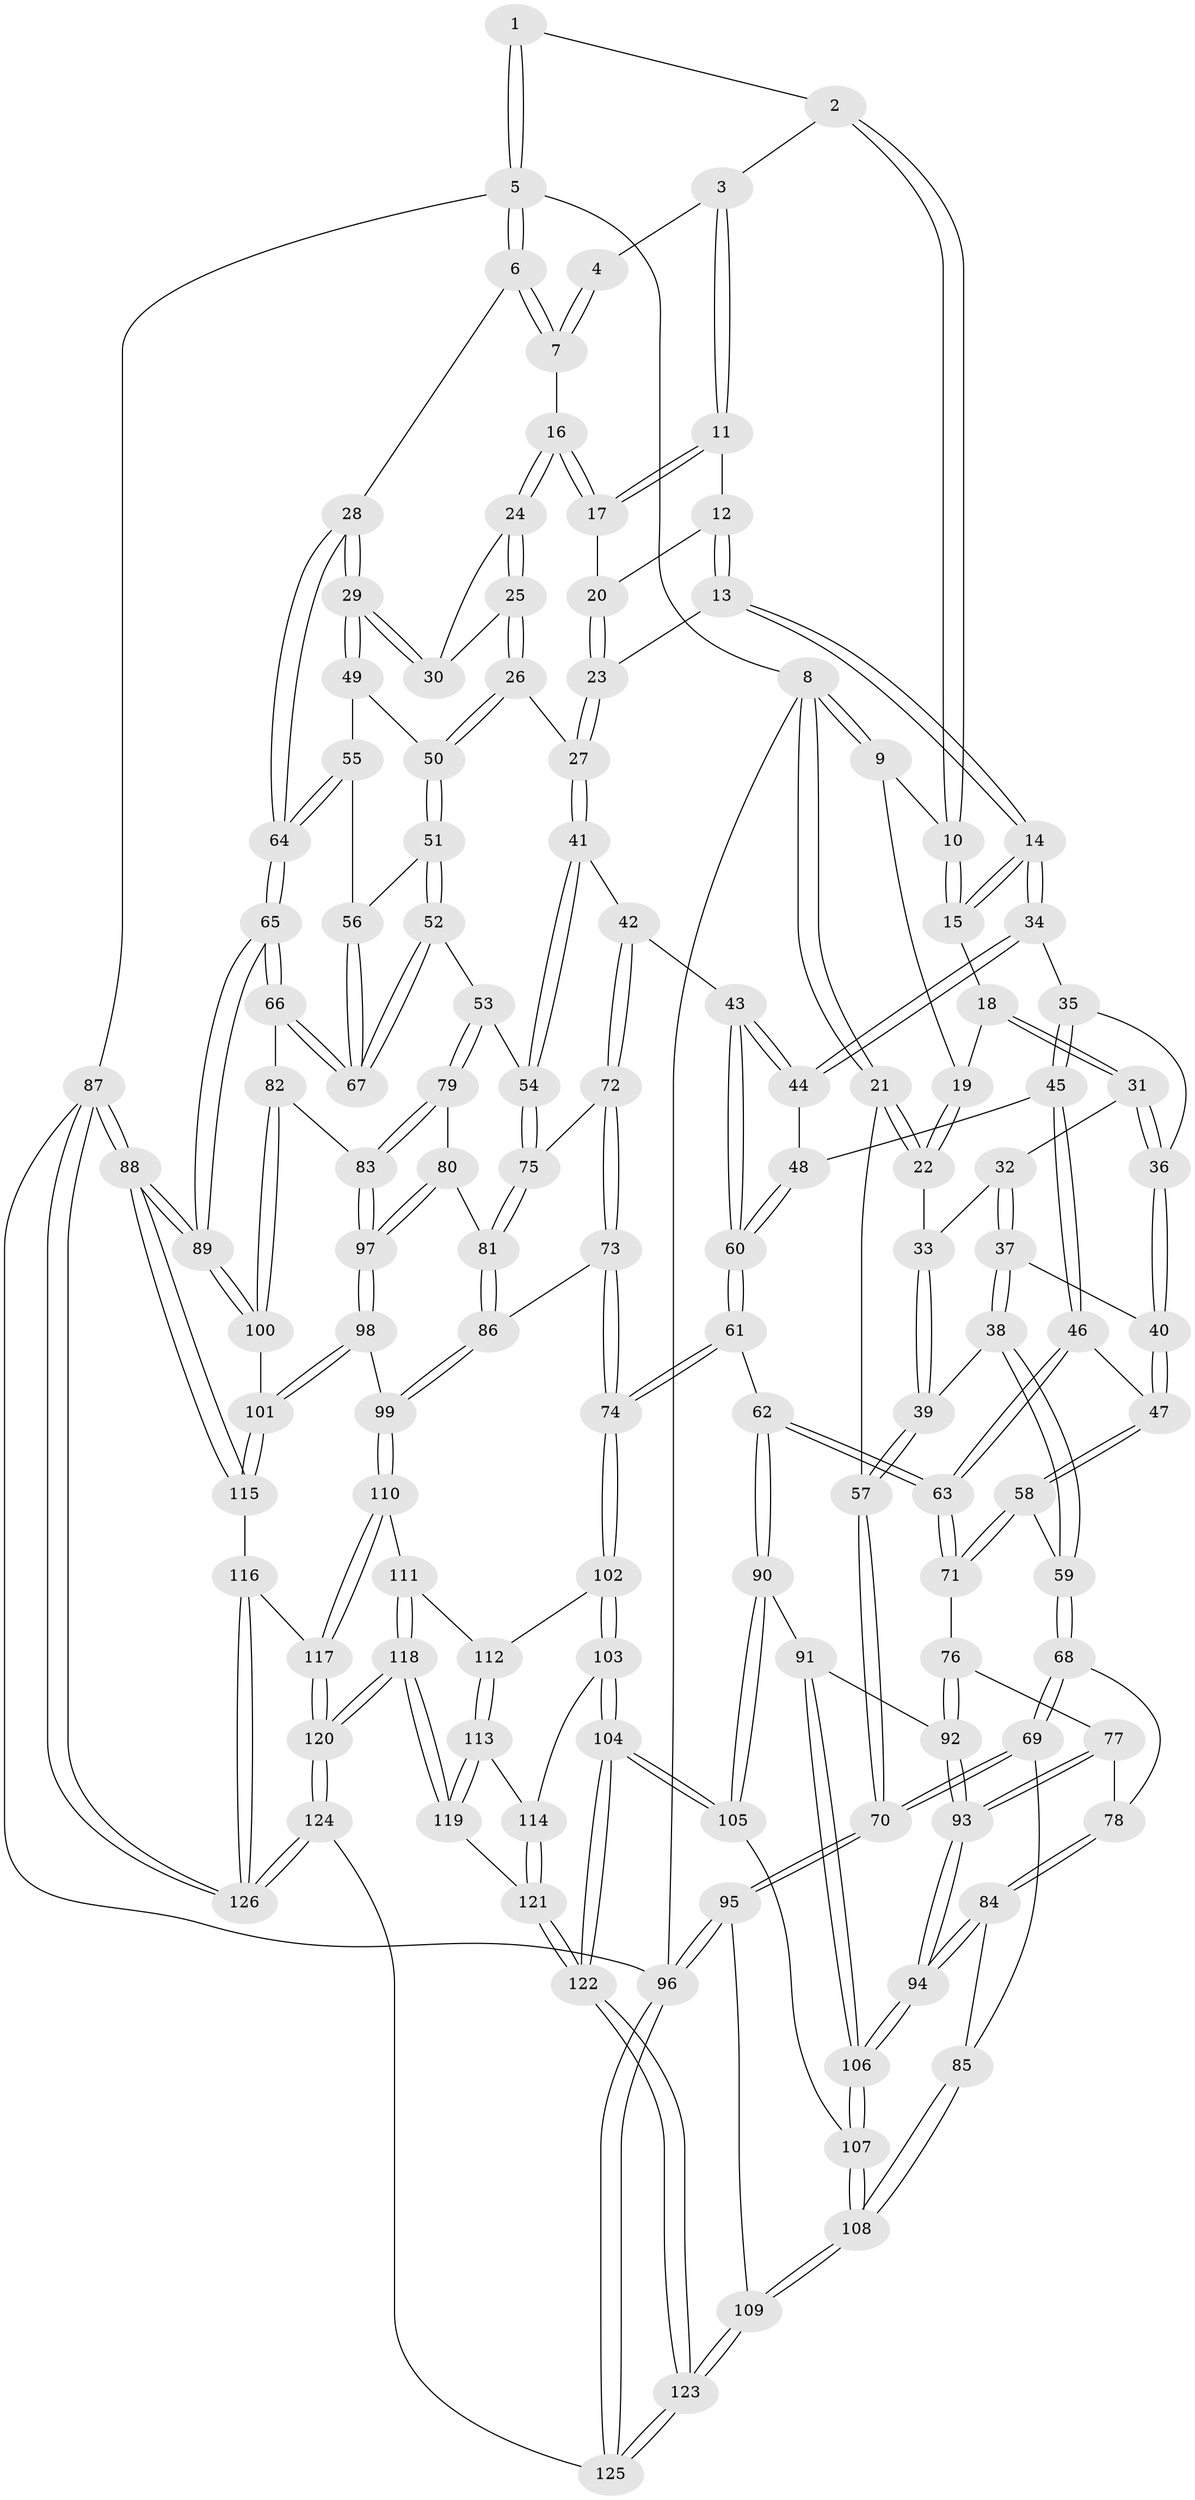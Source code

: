 // coarse degree distribution, {4: 0.29411764705882354, 3: 0.5490196078431373, 6: 0.0392156862745098, 2: 0.0784313725490196, 5: 0.0392156862745098}
// Generated by graph-tools (version 1.1) at 2025/54/03/04/25 22:54:41]
// undirected, 126 vertices, 312 edges
graph export_dot {
  node [color=gray90,style=filled];
  1 [pos="+0.9546074442033882+0"];
  2 [pos="+0.6409362915524155+0"];
  3 [pos="+0.714307233535134+0"];
  4 [pos="+0.9133221817558952+0.03870384851908223"];
  5 [pos="+1+0"];
  6 [pos="+1+0.04187327634799163"];
  7 [pos="+0.9351175457409162+0.0998125550837307"];
  8 [pos="+0+0"];
  9 [pos="+0.2979480319144196+0"];
  10 [pos="+0.4886419347677801+0"];
  11 [pos="+0.7235992184281644+0.02602832987357707"];
  12 [pos="+0.6989430378198972+0.09262624390816802"];
  13 [pos="+0.5958080637190497+0.2669872500307095"];
  14 [pos="+0.5348467601073293+0.27612574621545316"];
  15 [pos="+0.48261685525075315+0.17586635742773524"];
  16 [pos="+0.8741979316008622+0.16193773438476308"];
  17 [pos="+0.8477574033335716+0.15474021178651093"];
  18 [pos="+0.2458818876767571+0.18414889400778836"];
  19 [pos="+0.2258807660505231+0.07533215728226836"];
  20 [pos="+0.7543140308730012+0.21267576763077062"];
  21 [pos="+0+0.1706701970986852"];
  22 [pos="+0+0.17247301097627968"];
  23 [pos="+0.6836313250324396+0.2856998611148916"];
  24 [pos="+0.8785322094341408+0.17405749340457646"];
  25 [pos="+0.8047614547068107+0.37697110209210977"];
  26 [pos="+0.8018707946924652+0.379695766224132"];
  27 [pos="+0.7968438775868308+0.3792984634147107"];
  28 [pos="+1+0.35571586465428484"];
  29 [pos="+1+0.3502164802416103"];
  30 [pos="+1+0.2974200477128941"];
  31 [pos="+0.23169940873918599+0.21356723729378455"];
  32 [pos="+0.19780977297052202+0.23846398663133694"];
  33 [pos="+0.12639196030769267+0.24700047567887"];
  34 [pos="+0.510062853748532+0.3277435456787226"];
  35 [pos="+0.48773200832803876+0.3369764522165998"];
  36 [pos="+0.3121264659039427+0.3001399375268955"];
  37 [pos="+0.21682324510108814+0.4503800293751411"];
  38 [pos="+0.15838732457588459+0.46969405917973844"];
  39 [pos="+0.1113391803298386+0.45144738075827734"];
  40 [pos="+0.25656310996746645+0.45658526915494285"];
  41 [pos="+0.7163684435522018+0.4662811206386519"];
  42 [pos="+0.5761715300097942+0.4951679276653352"];
  43 [pos="+0.5759233159316245+0.49497058470445143"];
  44 [pos="+0.5739923348953052+0.49130597152647004"];
  45 [pos="+0.3335179717981895+0.4732009506249465"];
  46 [pos="+0.3146111660756363+0.4829434323736869"];
  47 [pos="+0.3113199976482055+0.48213593042130226"];
  48 [pos="+0.4183510751173135+0.5108743244917965"];
  49 [pos="+0.890074087920049+0.43475632675093234"];
  50 [pos="+0.8282858351083442+0.4135797041022088"];
  51 [pos="+0.8409966751112141+0.5305373188912772"];
  52 [pos="+0.8177981011305072+0.5633071422735666"];
  53 [pos="+0.7911908397862231+0.5801573003911653"];
  54 [pos="+0.7505035045842512+0.563670306670472"];
  55 [pos="+0.9622993256031064+0.5223114134705229"];
  56 [pos="+0.8893966918190803+0.5399864372020488"];
  57 [pos="+0+0.4217486164207604"];
  58 [pos="+0.2351943767791317+0.6080449355954107"];
  59 [pos="+0.15164240114711972+0.5261932490700765"];
  60 [pos="+0.47145556778676595+0.569535359229485"];
  61 [pos="+0.4102707202599491+0.6587635117518469"];
  62 [pos="+0.396573527856409+0.6597799724640301"];
  63 [pos="+0.35871328185418405+0.6068329793166709"];
  64 [pos="+1+0.5979905900989596"];
  65 [pos="+1+0.608058979152947"];
  66 [pos="+0.9283880654199467+0.6630581320470408"];
  67 [pos="+0.9123354807992318+0.6401902862938524"];
  68 [pos="+0.13603251791940932+0.5748327872010878"];
  69 [pos="+0+0.634094622824396"];
  70 [pos="+0+0.6019050193594497"];
  71 [pos="+0.23475800445039088+0.633598001267568"];
  72 [pos="+0.603677790993994+0.5740116081932027"];
  73 [pos="+0.5352113568096403+0.7026501637756858"];
  74 [pos="+0.527412743450883+0.7080158389639098"];
  75 [pos="+0.6644739604638306+0.6046450014492136"];
  76 [pos="+0.22745048843055762+0.644796109590679"];
  77 [pos="+0.21805910667567407+0.6487659950801258"];
  78 [pos="+0.14251927478625886+0.6038446626605033"];
  79 [pos="+0.7913095628695788+0.5951034702979482"];
  80 [pos="+0.7459485279412942+0.6742729008357404"];
  81 [pos="+0.686948459585433+0.6553991662761315"];
  82 [pos="+0.8975623328779689+0.6866439785693728"];
  83 [pos="+0.8621081195929745+0.6937693191912906"];
  84 [pos="+0.1178769387339876+0.6646007616797438"];
  85 [pos="+0+0.6644784365927009"];
  86 [pos="+0.6519383996639122+0.7175443596084609"];
  87 [pos="+1+1"];
  88 [pos="+1+0.7805415180976394"];
  89 [pos="+1+0.7179722467216659"];
  90 [pos="+0.3527589505289409+0.7195061133507938"];
  91 [pos="+0.3402227692651429+0.7179917960133306"];
  92 [pos="+0.27320573813224064+0.6822491108033782"];
  93 [pos="+0.17109756084323488+0.7469564095070477"];
  94 [pos="+0.16741072236525012+0.7534110951654818"];
  95 [pos="+0+0.9346762696553379"];
  96 [pos="+0+1"];
  97 [pos="+0.7883727775556381+0.7491474535634096"];
  98 [pos="+0.7774157876693832+0.7829142414305076"];
  99 [pos="+0.701029735252009+0.8021811419909763"];
  100 [pos="+0.9200885674420272+0.7892334970765551"];
  101 [pos="+0.8665377274150617+0.8830589707677406"];
  102 [pos="+0.5295188331966084+0.7515237190584971"];
  103 [pos="+0.4850806126600626+0.8331885622185239"];
  104 [pos="+0.37831466532668073+0.858564942359519"];
  105 [pos="+0.3529966057758968+0.7765941938954896"];
  106 [pos="+0.1673645184305721+0.7582698737461406"];
  107 [pos="+0.14313541824542586+0.8232773225285673"];
  108 [pos="+0.13353910367916239+0.8388033078144052"];
  109 [pos="+0.1326434580025313+0.8445468688956876"];
  110 [pos="+0.6899197955624704+0.8141737764085246"];
  111 [pos="+0.64935221392828+0.8276688340856819"];
  112 [pos="+0.6195143820537008+0.8194971992530166"];
  113 [pos="+0.5375225643498108+0.8808502342526642"];
  114 [pos="+0.5038343399388941+0.8549856109444698"];
  115 [pos="+0.8726807522149049+0.902342665320208"];
  116 [pos="+0.8691581886620336+0.9201585349335688"];
  117 [pos="+0.7174181093034613+0.9372967484644529"];
  118 [pos="+0.5937842210525999+0.9690475126716794"];
  119 [pos="+0.5754360360731696+0.9527462749270992"];
  120 [pos="+0.6255456166054946+1"];
  121 [pos="+0.47849560294043675+0.9447639135732349"];
  122 [pos="+0.3181934496286983+0.9924267904489191"];
  123 [pos="+0.2598074437783534+1"];
  124 [pos="+0.6182443163125698+1"];
  125 [pos="+0.24952927793238877+1"];
  126 [pos="+0.9801781198086376+1"];
  1 -- 2;
  1 -- 5;
  1 -- 5;
  2 -- 3;
  2 -- 10;
  2 -- 10;
  3 -- 4;
  3 -- 11;
  3 -- 11;
  4 -- 7;
  4 -- 7;
  5 -- 6;
  5 -- 6;
  5 -- 8;
  5 -- 87;
  6 -- 7;
  6 -- 7;
  6 -- 28;
  7 -- 16;
  8 -- 9;
  8 -- 9;
  8 -- 21;
  8 -- 21;
  8 -- 96;
  9 -- 10;
  9 -- 19;
  10 -- 15;
  10 -- 15;
  11 -- 12;
  11 -- 17;
  11 -- 17;
  12 -- 13;
  12 -- 13;
  12 -- 20;
  13 -- 14;
  13 -- 14;
  13 -- 23;
  14 -- 15;
  14 -- 15;
  14 -- 34;
  14 -- 34;
  15 -- 18;
  16 -- 17;
  16 -- 17;
  16 -- 24;
  16 -- 24;
  17 -- 20;
  18 -- 19;
  18 -- 31;
  18 -- 31;
  19 -- 22;
  19 -- 22;
  20 -- 23;
  20 -- 23;
  21 -- 22;
  21 -- 22;
  21 -- 57;
  22 -- 33;
  23 -- 27;
  23 -- 27;
  24 -- 25;
  24 -- 25;
  24 -- 30;
  25 -- 26;
  25 -- 26;
  25 -- 30;
  26 -- 27;
  26 -- 50;
  26 -- 50;
  27 -- 41;
  27 -- 41;
  28 -- 29;
  28 -- 29;
  28 -- 64;
  28 -- 64;
  29 -- 30;
  29 -- 30;
  29 -- 49;
  29 -- 49;
  31 -- 32;
  31 -- 36;
  31 -- 36;
  32 -- 33;
  32 -- 37;
  32 -- 37;
  33 -- 39;
  33 -- 39;
  34 -- 35;
  34 -- 44;
  34 -- 44;
  35 -- 36;
  35 -- 45;
  35 -- 45;
  36 -- 40;
  36 -- 40;
  37 -- 38;
  37 -- 38;
  37 -- 40;
  38 -- 39;
  38 -- 59;
  38 -- 59;
  39 -- 57;
  39 -- 57;
  40 -- 47;
  40 -- 47;
  41 -- 42;
  41 -- 54;
  41 -- 54;
  42 -- 43;
  42 -- 72;
  42 -- 72;
  43 -- 44;
  43 -- 44;
  43 -- 60;
  43 -- 60;
  44 -- 48;
  45 -- 46;
  45 -- 46;
  45 -- 48;
  46 -- 47;
  46 -- 63;
  46 -- 63;
  47 -- 58;
  47 -- 58;
  48 -- 60;
  48 -- 60;
  49 -- 50;
  49 -- 55;
  50 -- 51;
  50 -- 51;
  51 -- 52;
  51 -- 52;
  51 -- 56;
  52 -- 53;
  52 -- 67;
  52 -- 67;
  53 -- 54;
  53 -- 79;
  53 -- 79;
  54 -- 75;
  54 -- 75;
  55 -- 56;
  55 -- 64;
  55 -- 64;
  56 -- 67;
  56 -- 67;
  57 -- 70;
  57 -- 70;
  58 -- 59;
  58 -- 71;
  58 -- 71;
  59 -- 68;
  59 -- 68;
  60 -- 61;
  60 -- 61;
  61 -- 62;
  61 -- 74;
  61 -- 74;
  62 -- 63;
  62 -- 63;
  62 -- 90;
  62 -- 90;
  63 -- 71;
  63 -- 71;
  64 -- 65;
  64 -- 65;
  65 -- 66;
  65 -- 66;
  65 -- 89;
  65 -- 89;
  66 -- 67;
  66 -- 67;
  66 -- 82;
  68 -- 69;
  68 -- 69;
  68 -- 78;
  69 -- 70;
  69 -- 70;
  69 -- 85;
  70 -- 95;
  70 -- 95;
  71 -- 76;
  72 -- 73;
  72 -- 73;
  72 -- 75;
  73 -- 74;
  73 -- 74;
  73 -- 86;
  74 -- 102;
  74 -- 102;
  75 -- 81;
  75 -- 81;
  76 -- 77;
  76 -- 92;
  76 -- 92;
  77 -- 78;
  77 -- 93;
  77 -- 93;
  78 -- 84;
  78 -- 84;
  79 -- 80;
  79 -- 83;
  79 -- 83;
  80 -- 81;
  80 -- 97;
  80 -- 97;
  81 -- 86;
  81 -- 86;
  82 -- 83;
  82 -- 100;
  82 -- 100;
  83 -- 97;
  83 -- 97;
  84 -- 85;
  84 -- 94;
  84 -- 94;
  85 -- 108;
  85 -- 108;
  86 -- 99;
  86 -- 99;
  87 -- 88;
  87 -- 88;
  87 -- 126;
  87 -- 126;
  87 -- 96;
  88 -- 89;
  88 -- 89;
  88 -- 115;
  88 -- 115;
  89 -- 100;
  89 -- 100;
  90 -- 91;
  90 -- 105;
  90 -- 105;
  91 -- 92;
  91 -- 106;
  91 -- 106;
  92 -- 93;
  92 -- 93;
  93 -- 94;
  93 -- 94;
  94 -- 106;
  94 -- 106;
  95 -- 96;
  95 -- 96;
  95 -- 109;
  96 -- 125;
  96 -- 125;
  97 -- 98;
  97 -- 98;
  98 -- 99;
  98 -- 101;
  98 -- 101;
  99 -- 110;
  99 -- 110;
  100 -- 101;
  101 -- 115;
  101 -- 115;
  102 -- 103;
  102 -- 103;
  102 -- 112;
  103 -- 104;
  103 -- 104;
  103 -- 114;
  104 -- 105;
  104 -- 105;
  104 -- 122;
  104 -- 122;
  105 -- 107;
  106 -- 107;
  106 -- 107;
  107 -- 108;
  107 -- 108;
  108 -- 109;
  108 -- 109;
  109 -- 123;
  109 -- 123;
  110 -- 111;
  110 -- 117;
  110 -- 117;
  111 -- 112;
  111 -- 118;
  111 -- 118;
  112 -- 113;
  112 -- 113;
  113 -- 114;
  113 -- 119;
  113 -- 119;
  114 -- 121;
  114 -- 121;
  115 -- 116;
  116 -- 117;
  116 -- 126;
  116 -- 126;
  117 -- 120;
  117 -- 120;
  118 -- 119;
  118 -- 119;
  118 -- 120;
  118 -- 120;
  119 -- 121;
  120 -- 124;
  120 -- 124;
  121 -- 122;
  121 -- 122;
  122 -- 123;
  122 -- 123;
  123 -- 125;
  123 -- 125;
  124 -- 125;
  124 -- 126;
  124 -- 126;
}
